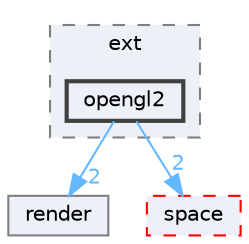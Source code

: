digraph "/home/runner/work/vclib/vclib/include/vclib/ext/opengl2"
{
 // LATEX_PDF_SIZE
  bgcolor="transparent";
  edge [fontname=Helvetica,fontsize=10,labelfontname=Helvetica,labelfontsize=10];
  node [fontname=Helvetica,fontsize=10,shape=box,height=0.2,width=0.4];
  compound=true
  subgraph clusterdir_26aa4e13160f9d189845a6fb46a0a84e {
    graph [ bgcolor="#edf0f7", pencolor="grey50", label="ext", fontname=Helvetica,fontsize=10 style="filled,dashed", URL="dir_26aa4e13160f9d189845a6fb46a0a84e.html",tooltip=""]
  dir_486b5747c27fee5b7b8b46f46022eada [label="opengl2", fillcolor="#edf0f7", color="grey25", style="filled,bold", URL="dir_486b5747c27fee5b7b8b46f46022eada.html",tooltip=""];
  }
  dir_ac13f8d0e4c4711875d55e5233324ce2 [label="render", fillcolor="#edf0f7", color="grey50", style="filled", URL="dir_ac13f8d0e4c4711875d55e5233324ce2.html",tooltip=""];
  dir_f5c67e0d94465501863c6ccee7fad822 [label="space", fillcolor="#edf0f7", color="red", style="filled,dashed", URL="dir_f5c67e0d94465501863c6ccee7fad822.html",tooltip=""];
  dir_486b5747c27fee5b7b8b46f46022eada->dir_ac13f8d0e4c4711875d55e5233324ce2 [headlabel="2", labeldistance=1.5 headhref="dir_000040_000047.html" color="steelblue1" fontcolor="steelblue1"];
  dir_486b5747c27fee5b7b8b46f46022eada->dir_f5c67e0d94465501863c6ccee7fad822 [headlabel="2", labeldistance=1.5 headhref="dir_000040_000051.html" color="steelblue1" fontcolor="steelblue1"];
}
